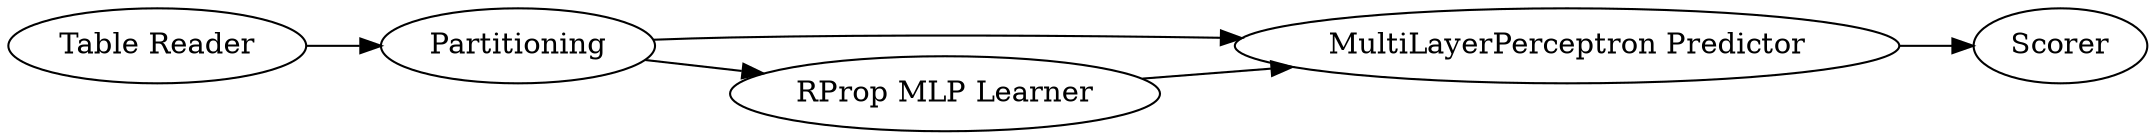 digraph {
	743 -> 745
	742 -> 743
	744 -> 743
	744 -> 742
	739 -> 744
	739 [label="Table Reader"]
	745 [label=Scorer]
	744 [label=Partitioning]
	742 [label="RProp MLP Learner"]
	743 [label="MultiLayerPerceptron Predictor"]
	rankdir=LR
}
